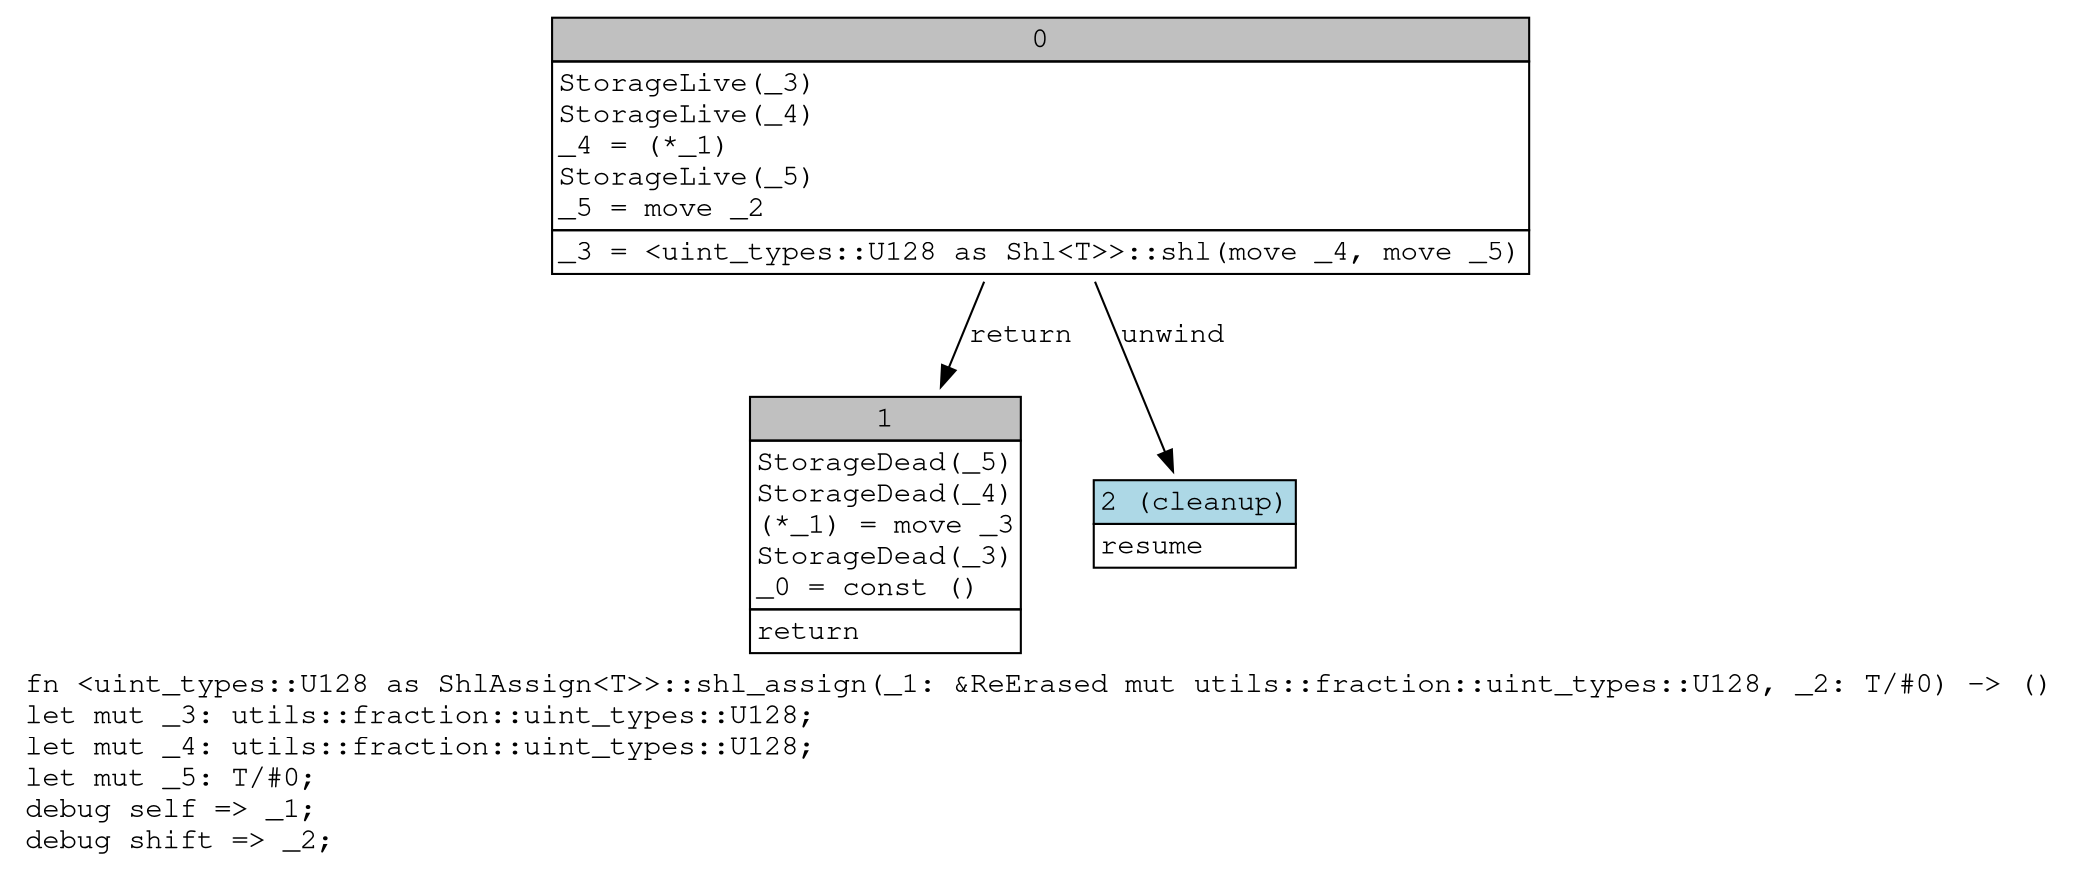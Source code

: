 digraph Mir_0_12053 {
    graph [fontname="Courier, monospace"];
    node [fontname="Courier, monospace"];
    edge [fontname="Courier, monospace"];
    label=<fn &lt;uint_types::U128 as ShlAssign&lt;T&gt;&gt;::shl_assign(_1: &amp;ReErased mut utils::fraction::uint_types::U128, _2: T/#0) -&gt; ()<br align="left"/>let mut _3: utils::fraction::uint_types::U128;<br align="left"/>let mut _4: utils::fraction::uint_types::U128;<br align="left"/>let mut _5: T/#0;<br align="left"/>debug self =&gt; _1;<br align="left"/>debug shift =&gt; _2;<br align="left"/>>;
    bb0__0_12053 [shape="none", label=<<table border="0" cellborder="1" cellspacing="0"><tr><td bgcolor="gray" align="center" colspan="1">0</td></tr><tr><td align="left" balign="left">StorageLive(_3)<br/>StorageLive(_4)<br/>_4 = (*_1)<br/>StorageLive(_5)<br/>_5 = move _2<br/></td></tr><tr><td align="left">_3 = &lt;uint_types::U128 as Shl&lt;T&gt;&gt;::shl(move _4, move _5)</td></tr></table>>];
    bb1__0_12053 [shape="none", label=<<table border="0" cellborder="1" cellspacing="0"><tr><td bgcolor="gray" align="center" colspan="1">1</td></tr><tr><td align="left" balign="left">StorageDead(_5)<br/>StorageDead(_4)<br/>(*_1) = move _3<br/>StorageDead(_3)<br/>_0 = const ()<br/></td></tr><tr><td align="left">return</td></tr></table>>];
    bb2__0_12053 [shape="none", label=<<table border="0" cellborder="1" cellspacing="0"><tr><td bgcolor="lightblue" align="center" colspan="1">2 (cleanup)</td></tr><tr><td align="left">resume</td></tr></table>>];
    bb0__0_12053 -> bb1__0_12053 [label="return"];
    bb0__0_12053 -> bb2__0_12053 [label="unwind"];
}

